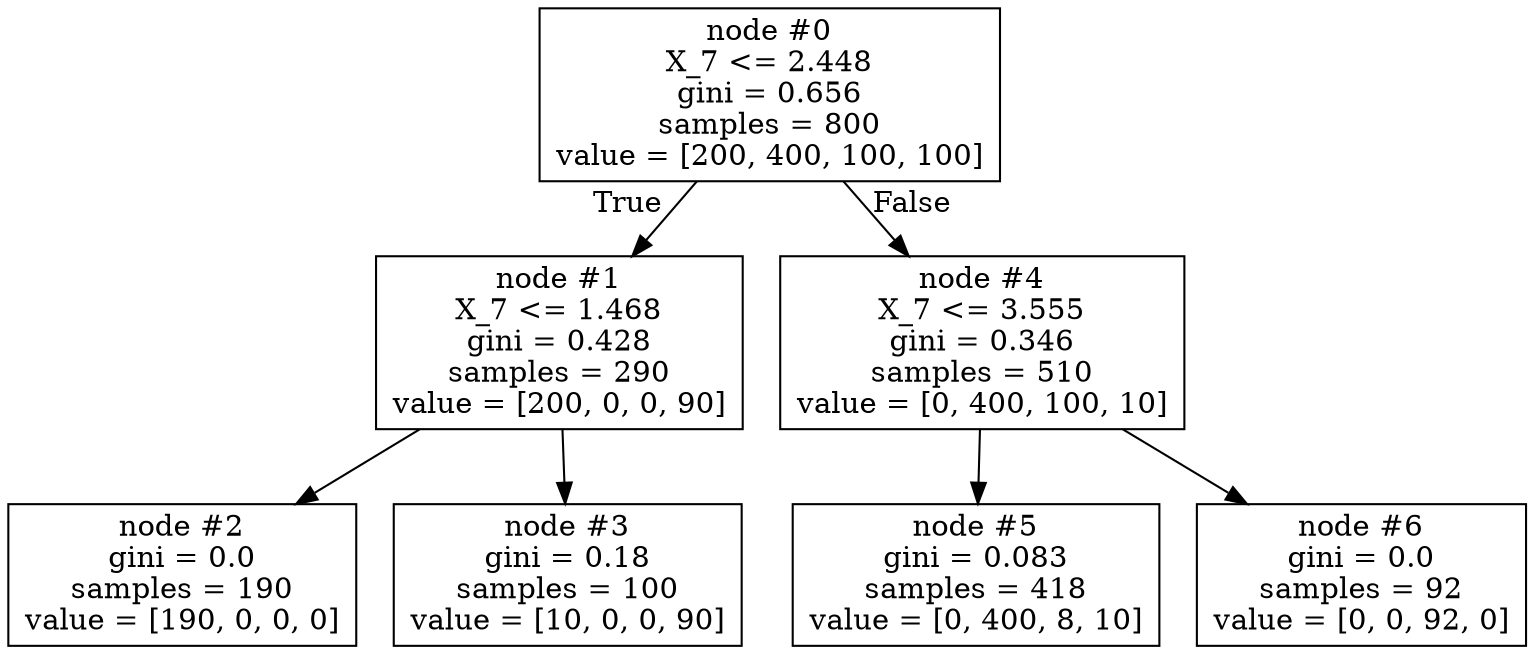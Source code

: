 digraph Tree {
node [shape=box] ;
0 [label="node #0\nX_7 <= 2.448\ngini = 0.656\nsamples = 800\nvalue = [200, 400, 100, 100]"] ;
1 [label="node #1\nX_7 <= 1.468\ngini = 0.428\nsamples = 290\nvalue = [200, 0, 0, 90]"] ;
0 -> 1 [labeldistance=2.5, labelangle=45, headlabel="True"] ;
2 [label="node #2\ngini = 0.0\nsamples = 190\nvalue = [190, 0, 0, 0]"] ;
1 -> 2 ;
3 [label="node #3\ngini = 0.18\nsamples = 100\nvalue = [10, 0, 0, 90]"] ;
1 -> 3 ;
4 [label="node #4\nX_7 <= 3.555\ngini = 0.346\nsamples = 510\nvalue = [0, 400, 100, 10]"] ;
0 -> 4 [labeldistance=2.5, labelangle=-45, headlabel="False"] ;
5 [label="node #5\ngini = 0.083\nsamples = 418\nvalue = [0, 400, 8, 10]"] ;
4 -> 5 ;
6 [label="node #6\ngini = 0.0\nsamples = 92\nvalue = [0, 0, 92, 0]"] ;
4 -> 6 ;
}